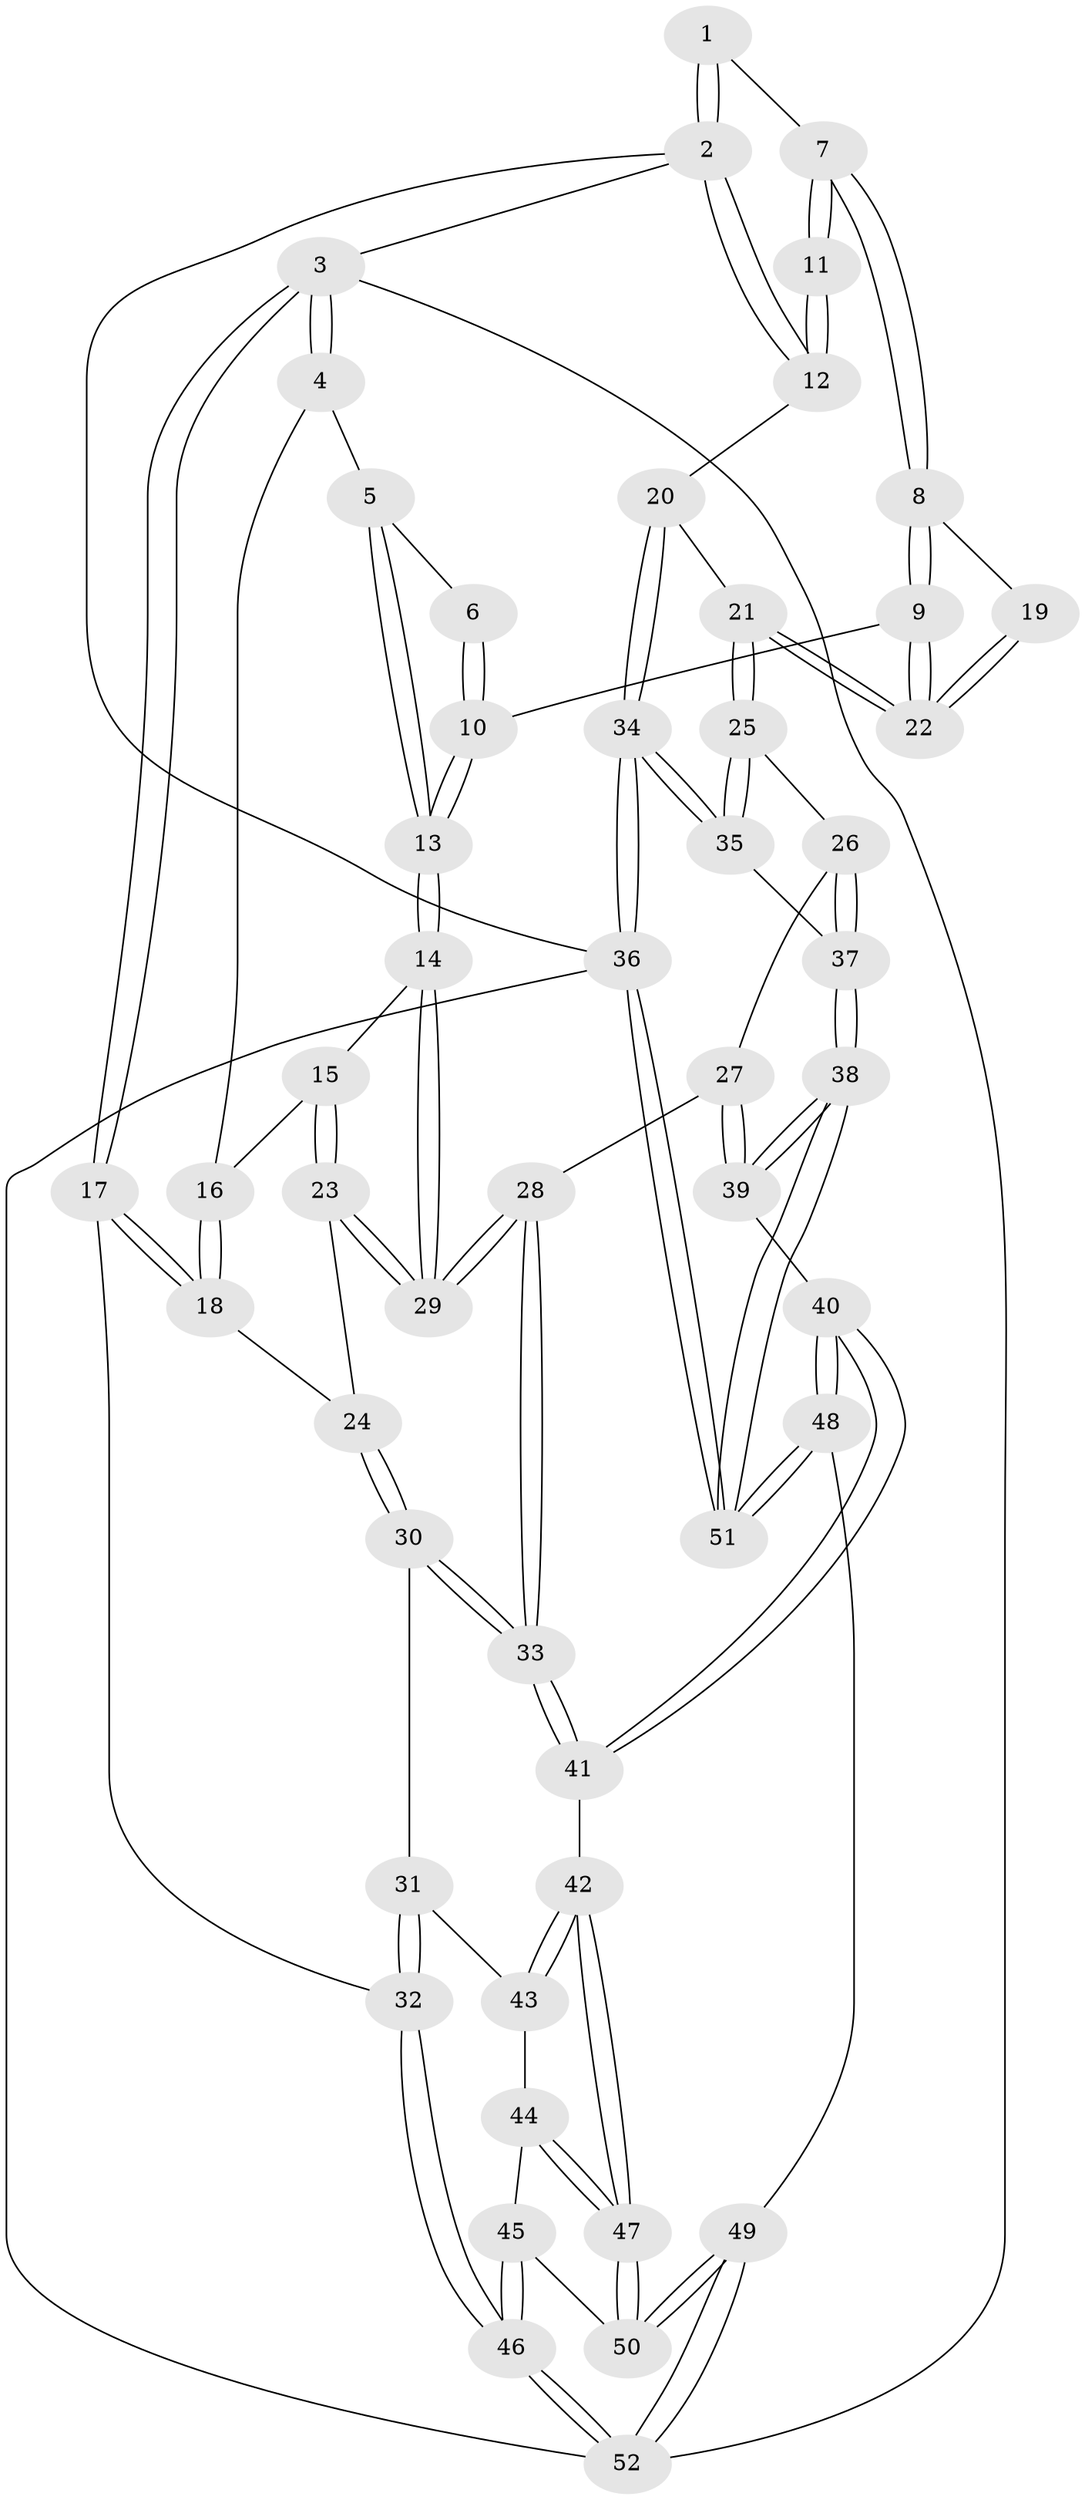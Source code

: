 // Generated by graph-tools (version 1.1) at 2025/51/03/09/25 03:51:02]
// undirected, 52 vertices, 127 edges
graph export_dot {
graph [start="1"]
  node [color=gray90,style=filled];
  1 [pos="+0.7704035378028616+0"];
  2 [pos="+1+0"];
  3 [pos="+0+0"];
  4 [pos="+0.2888849771482282+0"];
  5 [pos="+0.4252819386439717+0"];
  6 [pos="+0.6272578302060906+0"];
  7 [pos="+0.8167101419952502+0.01599533988804463"];
  8 [pos="+0.7406544209645275+0.19289442736144877"];
  9 [pos="+0.7401713154456501+0.1931464945602029"];
  10 [pos="+0.7299769587560262+0.1917652724163879"];
  11 [pos="+1+0.13175071996329615"];
  12 [pos="+1+0.10208144681343737"];
  13 [pos="+0.5827509728168077+0.23239924887388638"];
  14 [pos="+0.5678380708148064+0.2511051307546174"];
  15 [pos="+0.3937207182561037+0.23647781785369823"];
  16 [pos="+0.27803667397683535+0"];
  17 [pos="+0+0.33622096055937456"];
  18 [pos="+0.13015554559762535+0.260890040894215"];
  19 [pos="+0.9819645569516563+0.15160681721574887"];
  20 [pos="+1+0.33037515038978876"];
  21 [pos="+0.8502512974957537+0.44414109471815577"];
  22 [pos="+0.83343910875166+0.3894203430107186"];
  23 [pos="+0.2726372875747718+0.31806472306355177"];
  24 [pos="+0.2601274661696996+0.32329445497240034"];
  25 [pos="+0.8382589303675363+0.4632536451769346"];
  26 [pos="+0.638596589262277+0.5246463098330592"];
  27 [pos="+0.5898454485404814+0.5272567613588521"];
  28 [pos="+0.5726696077082254+0.5223573896105551"];
  29 [pos="+0.5608457358670339+0.43239587783310124"];
  30 [pos="+0.2635494671182195+0.33822233903863597"];
  31 [pos="+0.1761108109028591+0.6110069165710826"];
  32 [pos="+0+0.5792239017112388"];
  33 [pos="+0.4470470059922624+0.5991852643091881"];
  34 [pos="+1+0.7004172627313733"];
  35 [pos="+0.9188237220981781+0.6329097389182425"];
  36 [pos="+1+1"];
  37 [pos="+0.8343729506759446+0.7300745747157433"];
  38 [pos="+0.7974355778652593+0.8439169525603124"];
  39 [pos="+0.7014721695003809+0.7956724008020171"];
  40 [pos="+0.5341740766226059+0.8255016998550802"];
  41 [pos="+0.42402359940505074+0.6287809870084453"];
  42 [pos="+0.4205360446096879+0.6302339082285133"];
  43 [pos="+0.21554324510732667+0.630255841592159"];
  44 [pos="+0.20573350268253493+0.7616858682723289"];
  45 [pos="+0.09750360334423155+0.8731985386522333"];
  46 [pos="+0+0.9443201817452618"];
  47 [pos="+0.31052495437896815+0.9037780761753413"];
  48 [pos="+0.46632449634689865+1"];
  49 [pos="+0.4103790368135171+1"];
  50 [pos="+0.3098741842957812+0.929406807412408"];
  51 [pos="+0.9459099166257783+1"];
  52 [pos="+0+1"];
  1 -- 2;
  1 -- 2;
  1 -- 7;
  2 -- 3;
  2 -- 12;
  2 -- 12;
  2 -- 36;
  3 -- 4;
  3 -- 4;
  3 -- 17;
  3 -- 17;
  3 -- 52;
  4 -- 5;
  4 -- 16;
  5 -- 6;
  5 -- 13;
  5 -- 13;
  6 -- 10;
  6 -- 10;
  7 -- 8;
  7 -- 8;
  7 -- 11;
  7 -- 11;
  8 -- 9;
  8 -- 9;
  8 -- 19;
  9 -- 10;
  9 -- 22;
  9 -- 22;
  10 -- 13;
  10 -- 13;
  11 -- 12;
  11 -- 12;
  12 -- 20;
  13 -- 14;
  13 -- 14;
  14 -- 15;
  14 -- 29;
  14 -- 29;
  15 -- 16;
  15 -- 23;
  15 -- 23;
  16 -- 18;
  16 -- 18;
  17 -- 18;
  17 -- 18;
  17 -- 32;
  18 -- 24;
  19 -- 22;
  19 -- 22;
  20 -- 21;
  20 -- 34;
  20 -- 34;
  21 -- 22;
  21 -- 22;
  21 -- 25;
  21 -- 25;
  23 -- 24;
  23 -- 29;
  23 -- 29;
  24 -- 30;
  24 -- 30;
  25 -- 26;
  25 -- 35;
  25 -- 35;
  26 -- 27;
  26 -- 37;
  26 -- 37;
  27 -- 28;
  27 -- 39;
  27 -- 39;
  28 -- 29;
  28 -- 29;
  28 -- 33;
  28 -- 33;
  30 -- 31;
  30 -- 33;
  30 -- 33;
  31 -- 32;
  31 -- 32;
  31 -- 43;
  32 -- 46;
  32 -- 46;
  33 -- 41;
  33 -- 41;
  34 -- 35;
  34 -- 35;
  34 -- 36;
  34 -- 36;
  35 -- 37;
  36 -- 51;
  36 -- 51;
  36 -- 52;
  37 -- 38;
  37 -- 38;
  38 -- 39;
  38 -- 39;
  38 -- 51;
  38 -- 51;
  39 -- 40;
  40 -- 41;
  40 -- 41;
  40 -- 48;
  40 -- 48;
  41 -- 42;
  42 -- 43;
  42 -- 43;
  42 -- 47;
  42 -- 47;
  43 -- 44;
  44 -- 45;
  44 -- 47;
  44 -- 47;
  45 -- 46;
  45 -- 46;
  45 -- 50;
  46 -- 52;
  46 -- 52;
  47 -- 50;
  47 -- 50;
  48 -- 49;
  48 -- 51;
  48 -- 51;
  49 -- 50;
  49 -- 50;
  49 -- 52;
  49 -- 52;
}
